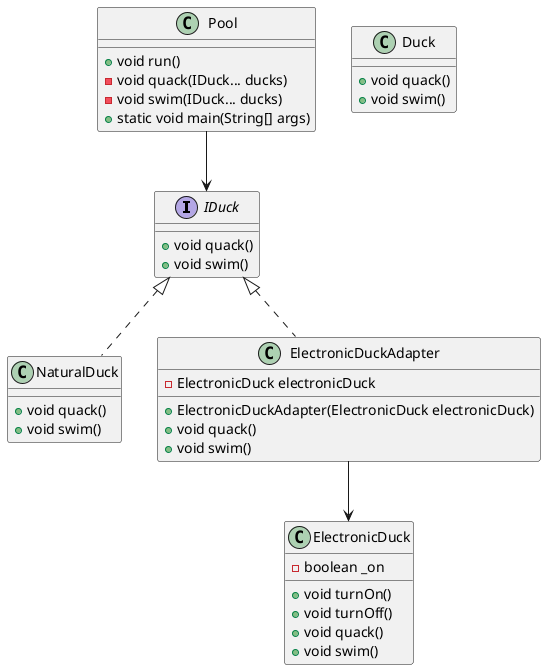 @startuml DuckSystem(L)

interface IDuck {
    + void quack()
    + void swim()
}

class Duck {
    + void quack()
    + void swim()
}

class NaturalDuck {
    + void quack()
    + void swim()
}

class ElectronicDuck {
    - boolean _on
    + void turnOn()
    + void turnOff()
    + void quack()
    + void swim()
}

class ElectronicDuckAdapter {
    - ElectronicDuck electronicDuck
    + ElectronicDuckAdapter(ElectronicDuck electronicDuck)
    + void quack()
    + void swim()
}

class Pool {
    + void run()
    - void quack(IDuck... ducks)
    - void swim(IDuck... ducks)
    + static void main(String[] args)
}

IDuck <|.. NaturalDuck
IDuck <|.. ElectronicDuckAdapter
ElectronicDuckAdapter --> ElectronicDuck
Pool --> IDuck

@enduml
